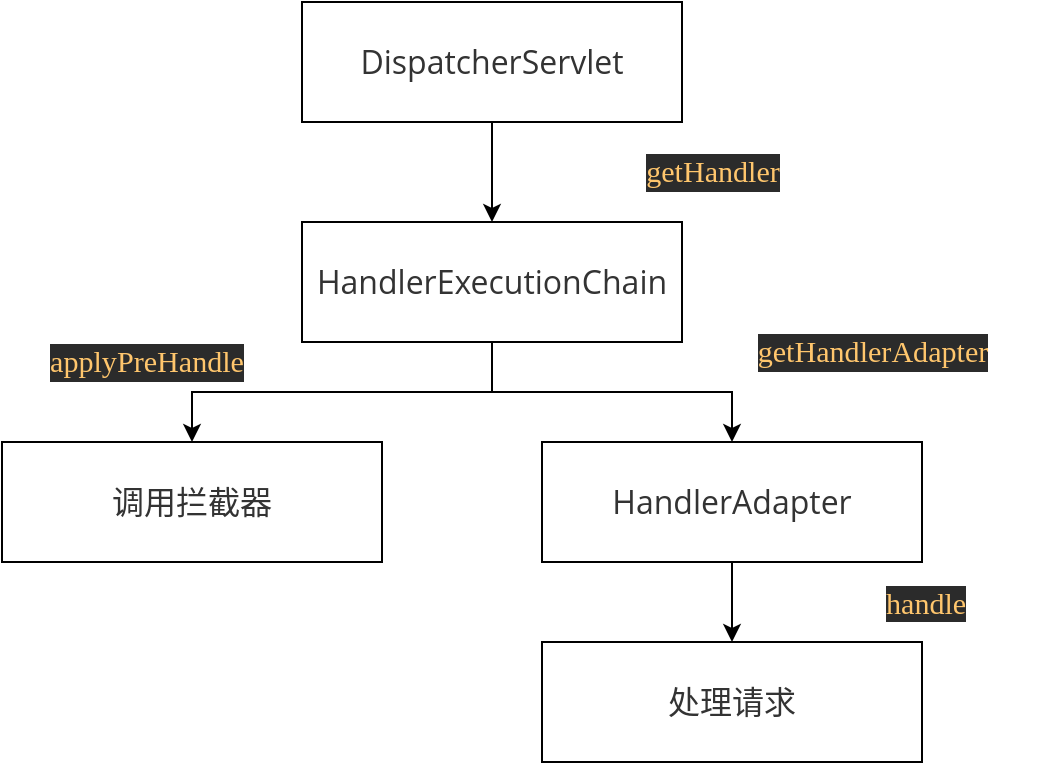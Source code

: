 <mxfile version="12.9.9" type="device"><diagram id="URinSGRq-b_RSy2czc-d" name="Page-1"><mxGraphModel dx="1426" dy="852" grid="1" gridSize="10" guides="1" tooltips="1" connect="1" arrows="1" fold="1" page="1" pageScale="1" pageWidth="827" pageHeight="1169" math="0" shadow="0"><root><mxCell id="0"/><mxCell id="1" parent="0"/><mxCell id="lrLVWzr9RwiJLBPMXhNj-3" style="edgeStyle=orthogonalEdgeStyle;rounded=0;orthogonalLoop=1;jettySize=auto;html=1;entryX=0.5;entryY=0;entryDx=0;entryDy=0;" edge="1" parent="1" source="lrLVWzr9RwiJLBPMXhNj-1" target="lrLVWzr9RwiJLBPMXhNj-2"><mxGeometry relative="1" as="geometry"/></mxCell><mxCell id="lrLVWzr9RwiJLBPMXhNj-1" value="&lt;span style=&quot;color: rgb(51 , 51 , 51) ; font-family: &amp;#34;open sans&amp;#34; , &amp;#34;clear sans&amp;#34; , &amp;#34;helvetica neue&amp;#34; , &amp;#34;helvetica&amp;#34; , &amp;#34;arial&amp;#34; , sans-serif ; font-size: 16px ; background-color: rgb(255 , 255 , 255)&quot;&gt;DispatcherServlet&lt;/span&gt;" style="rounded=0;whiteSpace=wrap;html=1;fillColor=#ffffff;" vertex="1" parent="1"><mxGeometry x="320" y="120" width="190" height="60" as="geometry"/></mxCell><mxCell id="lrLVWzr9RwiJLBPMXhNj-16" style="edgeStyle=orthogonalEdgeStyle;rounded=0;orthogonalLoop=1;jettySize=auto;html=1;entryX=0.5;entryY=0;entryDx=0;entryDy=0;" edge="1" parent="1" source="lrLVWzr9RwiJLBPMXhNj-2" target="lrLVWzr9RwiJLBPMXhNj-7"><mxGeometry relative="1" as="geometry"/></mxCell><mxCell id="lrLVWzr9RwiJLBPMXhNj-17" style="edgeStyle=orthogonalEdgeStyle;rounded=0;orthogonalLoop=1;jettySize=auto;html=1;entryX=0.5;entryY=0;entryDx=0;entryDy=0;" edge="1" parent="1" source="lrLVWzr9RwiJLBPMXhNj-2" target="lrLVWzr9RwiJLBPMXhNj-11"><mxGeometry relative="1" as="geometry"/></mxCell><mxCell id="lrLVWzr9RwiJLBPMXhNj-2" value="&lt;span style=&quot;color: rgb(51 , 51 , 51) ; font-family: &amp;#34;open sans&amp;#34; , &amp;#34;clear sans&amp;#34; , &amp;#34;helvetica neue&amp;#34; , &amp;#34;helvetica&amp;#34; , &amp;#34;arial&amp;#34; , sans-serif ; font-size: 16px ; background-color: rgb(255 , 255 , 255)&quot;&gt;HandlerExecutionChain&lt;/span&gt;" style="rounded=0;whiteSpace=wrap;html=1;fillColor=#ffffff;" vertex="1" parent="1"><mxGeometry x="320" y="230" width="190" height="60" as="geometry"/></mxCell><mxCell id="lrLVWzr9RwiJLBPMXhNj-4" value="&lt;pre style=&quot;background-color: #2b2b2b ; color: #a9b7c6 ; font-family: &amp;#34;menlo&amp;#34; ; font-size: 11.3pt&quot;&gt;&lt;span style=&quot;color: #ffc66d&quot;&gt;getHandler&lt;/span&gt;&lt;/pre&gt;" style="text;html=1;align=center;verticalAlign=middle;resizable=0;points=[];autosize=1;" vertex="1" parent="1"><mxGeometry x="470" y="180" width="110" height="50" as="geometry"/></mxCell><mxCell id="lrLVWzr9RwiJLBPMXhNj-18" style="edgeStyle=orthogonalEdgeStyle;rounded=0;orthogonalLoop=1;jettySize=auto;html=1;entryX=0.5;entryY=0;entryDx=0;entryDy=0;" edge="1" parent="1" source="lrLVWzr9RwiJLBPMXhNj-7" target="lrLVWzr9RwiJLBPMXhNj-15"><mxGeometry relative="1" as="geometry"/></mxCell><mxCell id="lrLVWzr9RwiJLBPMXhNj-7" value="&lt;span style=&quot;color: rgb(51 , 51 , 51) ; font-family: &amp;#34;open sans&amp;#34; , &amp;#34;clear sans&amp;#34; , &amp;#34;helvetica neue&amp;#34; , &amp;#34;helvetica&amp;#34; , &amp;#34;arial&amp;#34; , sans-serif ; font-size: 16px ; background-color: rgb(255 , 255 , 255)&quot;&gt;HandlerAdapter&lt;/span&gt;" style="rounded=0;whiteSpace=wrap;html=1;fillColor=#ffffff;" vertex="1" parent="1"><mxGeometry x="440" y="340" width="190" height="60" as="geometry"/></mxCell><mxCell id="lrLVWzr9RwiJLBPMXhNj-9" value="&lt;div&gt;&lt;meta http-equiv=&quot;content-type&quot; content=&quot;text/html; charset=UTF-8&quot;&gt;&lt;pre style=&quot;background-color:#2b2b2b;color:#a9b7c6;font-family:'Menlo';font-size:11.3pt;&quot;&gt;&lt;span style=&quot;color:#ffc66d;&quot;&gt;getHandlerAdapter&lt;/span&gt;&lt;/pre&gt;&lt;/div&gt;" style="text;html=1;align=center;verticalAlign=middle;resizable=0;points=[];autosize=1;" vertex="1" parent="1"><mxGeometry x="520" y="270" width="170" height="50" as="geometry"/></mxCell><mxCell id="lrLVWzr9RwiJLBPMXhNj-11" value="&lt;font color=&quot;#333333&quot; face=&quot;open sans, clear sans, helvetica neue, helvetica, arial, sans-serif&quot;&gt;&lt;span style=&quot;font-size: 16px ; background-color: rgb(255 , 255 , 255)&quot;&gt;调用拦截器&lt;/span&gt;&lt;/font&gt;" style="rounded=0;whiteSpace=wrap;html=1;fillColor=#ffffff;" vertex="1" parent="1"><mxGeometry x="170" y="340" width="190" height="60" as="geometry"/></mxCell><mxCell id="lrLVWzr9RwiJLBPMXhNj-14" value="&lt;pre style=&quot;background-color: #2b2b2b ; color: #a9b7c6 ; font-family: &amp;#34;menlo&amp;#34; ; font-size: 11.3pt&quot;&gt;&lt;span style=&quot;color: #ffc66d&quot;&gt;applyPreHandle&lt;/span&gt;&lt;/pre&gt;" style="text;html=1;align=center;verticalAlign=middle;resizable=0;points=[];autosize=1;" vertex="1" parent="1"><mxGeometry x="172" y="275" width="140" height="50" as="geometry"/></mxCell><mxCell id="lrLVWzr9RwiJLBPMXhNj-15" value="&lt;span style=&quot;color: rgb(51 , 51 , 51) ; font-family: &amp;#34;open sans&amp;#34; , &amp;#34;clear sans&amp;#34; , &amp;#34;helvetica neue&amp;#34; , &amp;#34;helvetica&amp;#34; , &amp;#34;arial&amp;#34; , sans-serif ; font-size: 16px ; background-color: rgb(255 , 255 , 255)&quot;&gt;处理请求&lt;/span&gt;" style="rounded=0;whiteSpace=wrap;html=1;fillColor=#ffffff;" vertex="1" parent="1"><mxGeometry x="440" y="440" width="190" height="60" as="geometry"/></mxCell><mxCell id="lrLVWzr9RwiJLBPMXhNj-19" value="&lt;div&gt;&lt;meta http-equiv=&quot;content-type&quot; content=&quot;text/html; charset=UTF-8&quot;&gt;&lt;pre style=&quot;background-color:#2b2b2b;color:#a9b7c6;font-family:'Menlo';font-size:11.3pt;&quot;&gt;&lt;span style=&quot;color:#ffc66d;&quot;&gt;handle&lt;/span&gt;&lt;/pre&gt;&lt;/div&gt;" style="text;whiteSpace=wrap;html=1;" vertex="1" parent="1"><mxGeometry x="610" y="390" width="80" height="60" as="geometry"/></mxCell></root></mxGraphModel></diagram></mxfile>